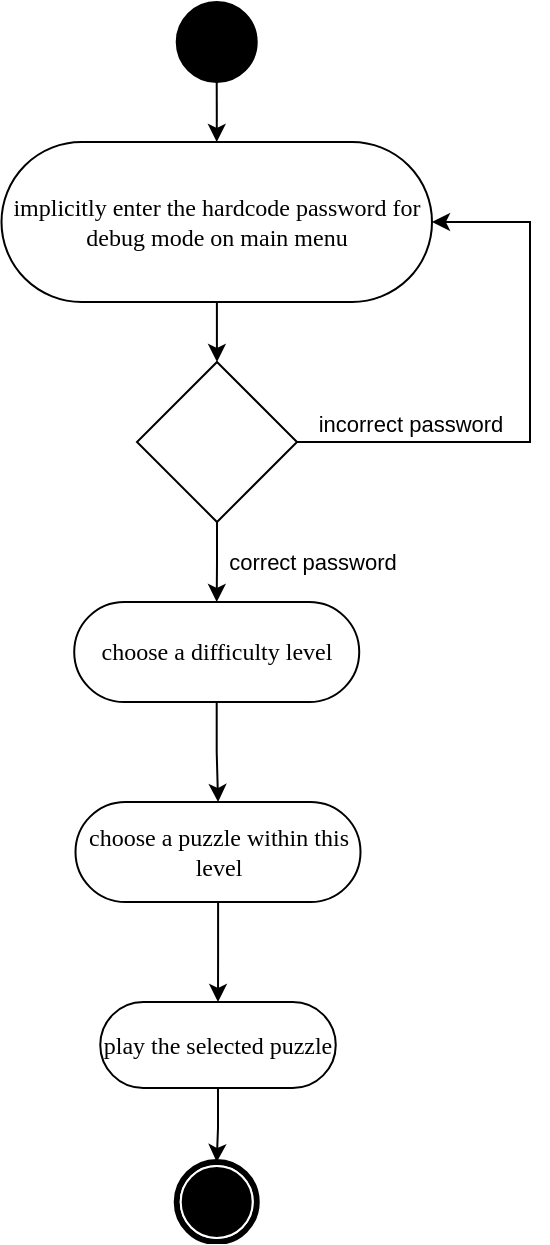 <mxfile version="23.1.1" type="github">
  <diagram name="第 1 页" id="RRXHzUAAJSy7LCdC74D4">
    <mxGraphModel dx="2074" dy="3478" grid="1" gridSize="10" guides="1" tooltips="1" connect="1" arrows="1" fold="1" page="1" pageScale="1" pageWidth="827" pageHeight="1169" math="0" shadow="0">
      <root>
        <mxCell id="0" />
        <mxCell id="1" parent="0" />
        <mxCell id="txJoS0bFICxF0d6WM0JP-18" value="" style="edgeStyle=orthogonalEdgeStyle;rounded=0;orthogonalLoop=1;jettySize=auto;html=1;" edge="1" parent="1" source="txJoS0bFICxF0d6WM0JP-2" target="txJoS0bFICxF0d6WM0JP-17">
          <mxGeometry relative="1" as="geometry" />
        </mxCell>
        <mxCell id="txJoS0bFICxF0d6WM0JP-2" value="choose a difficulty level" style="rounded=1;whiteSpace=wrap;html=1;shadow=0;comic=0;labelBackgroundColor=none;strokeWidth=1;fontFamily=Verdana;fontSize=12;align=center;arcSize=50;" vertex="1" parent="1">
          <mxGeometry x="322.11" y="-1700" width="142.5" height="50" as="geometry" />
        </mxCell>
        <mxCell id="txJoS0bFICxF0d6WM0JP-3" value="" style="edgeStyle=orthogonalEdgeStyle;rounded=0;orthogonalLoop=1;jettySize=auto;html=1;entryX=0.5;entryY=0;entryDx=0;entryDy=0;" edge="1" parent="1" source="txJoS0bFICxF0d6WM0JP-4" target="txJoS0bFICxF0d6WM0JP-9">
          <mxGeometry relative="1" as="geometry">
            <mxPoint x="342.25" y="-1930" as="targetPoint" />
          </mxGeometry>
        </mxCell>
        <mxCell id="txJoS0bFICxF0d6WM0JP-4" value="" style="ellipse;whiteSpace=wrap;html=1;rounded=0;shadow=0;comic=0;labelBackgroundColor=none;strokeWidth=1;fillColor=#000000;fontFamily=Verdana;fontSize=12;align=center;" vertex="1" parent="1">
          <mxGeometry x="373.36" y="-2000" width="40" height="40" as="geometry" />
        </mxCell>
        <mxCell id="txJoS0bFICxF0d6WM0JP-5" value="" style="edgeStyle=orthogonalEdgeStyle;rounded=0;orthogonalLoop=1;jettySize=auto;html=1;" edge="1" parent="1" source="txJoS0bFICxF0d6WM0JP-6" target="txJoS0bFICxF0d6WM0JP-7">
          <mxGeometry relative="1" as="geometry" />
        </mxCell>
        <mxCell id="txJoS0bFICxF0d6WM0JP-6" value="play the selected puzzle" style="rounded=1;whiteSpace=wrap;html=1;shadow=0;comic=0;labelBackgroundColor=none;strokeWidth=1;fontFamily=Verdana;fontSize=12;align=center;arcSize=50;" vertex="1" parent="1">
          <mxGeometry x="335.13" y="-1500" width="117.75" height="43" as="geometry" />
        </mxCell>
        <mxCell id="txJoS0bFICxF0d6WM0JP-7" value="" style="shape=mxgraph.bpmn.shape;html=1;verticalLabelPosition=bottom;labelBackgroundColor=#ffffff;verticalAlign=top;perimeter=ellipsePerimeter;outline=end;symbol=terminate;rounded=0;shadow=0;comic=0;strokeWidth=1;fontFamily=Verdana;fontSize=12;align=center;" vertex="1" parent="1">
          <mxGeometry x="373.36" y="-1420" width="40" height="40" as="geometry" />
        </mxCell>
        <mxCell id="txJoS0bFICxF0d6WM0JP-8" value="" style="edgeStyle=orthogonalEdgeStyle;rounded=0;orthogonalLoop=1;jettySize=auto;html=1;" edge="1" parent="1" source="txJoS0bFICxF0d6WM0JP-9" target="txJoS0bFICxF0d6WM0JP-14">
          <mxGeometry relative="1" as="geometry" />
        </mxCell>
        <mxCell id="txJoS0bFICxF0d6WM0JP-9" value="implicitly enter the hardcode password for debug mode on main menu" style="rounded=1;whiteSpace=wrap;html=1;shadow=0;comic=0;labelBackgroundColor=none;strokeWidth=1;fontFamily=Verdana;fontSize=12;align=center;arcSize=50;" vertex="1" parent="1">
          <mxGeometry x="285.75" y="-1930" width="215.25" height="80" as="geometry" />
        </mxCell>
        <mxCell id="txJoS0bFICxF0d6WM0JP-10" value="" style="edgeStyle=orthogonalEdgeStyle;rounded=0;orthogonalLoop=1;jettySize=auto;html=1;entryX=1;entryY=0.5;entryDx=0;entryDy=0;" edge="1" parent="1" source="txJoS0bFICxF0d6WM0JP-14" target="txJoS0bFICxF0d6WM0JP-9">
          <mxGeometry relative="1" as="geometry">
            <mxPoint x="513.5" y="-1780" as="targetPoint" />
            <Array as="points">
              <mxPoint x="550" y="-1780" />
              <mxPoint x="550" y="-1890" />
            </Array>
          </mxGeometry>
        </mxCell>
        <mxCell id="txJoS0bFICxF0d6WM0JP-11" value="incorrect password" style="edgeLabel;html=1;align=center;verticalAlign=middle;resizable=0;points=[];" vertex="1" connectable="0" parent="txJoS0bFICxF0d6WM0JP-10">
          <mxGeometry x="0.214" y="3" relative="1" as="geometry">
            <mxPoint x="-57" y="41" as="offset" />
          </mxGeometry>
        </mxCell>
        <mxCell id="txJoS0bFICxF0d6WM0JP-12" value="" style="edgeStyle=orthogonalEdgeStyle;rounded=0;orthogonalLoop=1;jettySize=auto;html=1;" edge="1" parent="1" source="txJoS0bFICxF0d6WM0JP-14" target="txJoS0bFICxF0d6WM0JP-2">
          <mxGeometry relative="1" as="geometry" />
        </mxCell>
        <mxCell id="txJoS0bFICxF0d6WM0JP-13" value="correct password" style="edgeLabel;html=1;align=center;verticalAlign=middle;resizable=0;points=[];" vertex="1" connectable="0" parent="txJoS0bFICxF0d6WM0JP-12">
          <mxGeometry x="-0.451" y="-1" relative="1" as="geometry">
            <mxPoint x="48" y="9" as="offset" />
          </mxGeometry>
        </mxCell>
        <mxCell id="txJoS0bFICxF0d6WM0JP-14" value="" style="rhombus;whiteSpace=wrap;html=1;" vertex="1" parent="1">
          <mxGeometry x="353.5" y="-1820" width="80" height="80" as="geometry" />
        </mxCell>
        <mxCell id="txJoS0bFICxF0d6WM0JP-15" value="" style="edgeStyle=orthogonalEdgeStyle;rounded=0;orthogonalLoop=1;jettySize=auto;html=1;" edge="1" parent="1" source="txJoS0bFICxF0d6WM0JP-17" target="txJoS0bFICxF0d6WM0JP-6">
          <mxGeometry relative="1" as="geometry" />
        </mxCell>
        <mxCell id="txJoS0bFICxF0d6WM0JP-17" value="choose a puzzle within this level" style="rounded=1;whiteSpace=wrap;html=1;shadow=0;comic=0;labelBackgroundColor=none;strokeWidth=1;fontFamily=Verdana;fontSize=12;align=center;arcSize=50;" vertex="1" parent="1">
          <mxGeometry x="322.75" y="-1600" width="142.5" height="50" as="geometry" />
        </mxCell>
      </root>
    </mxGraphModel>
  </diagram>
</mxfile>
